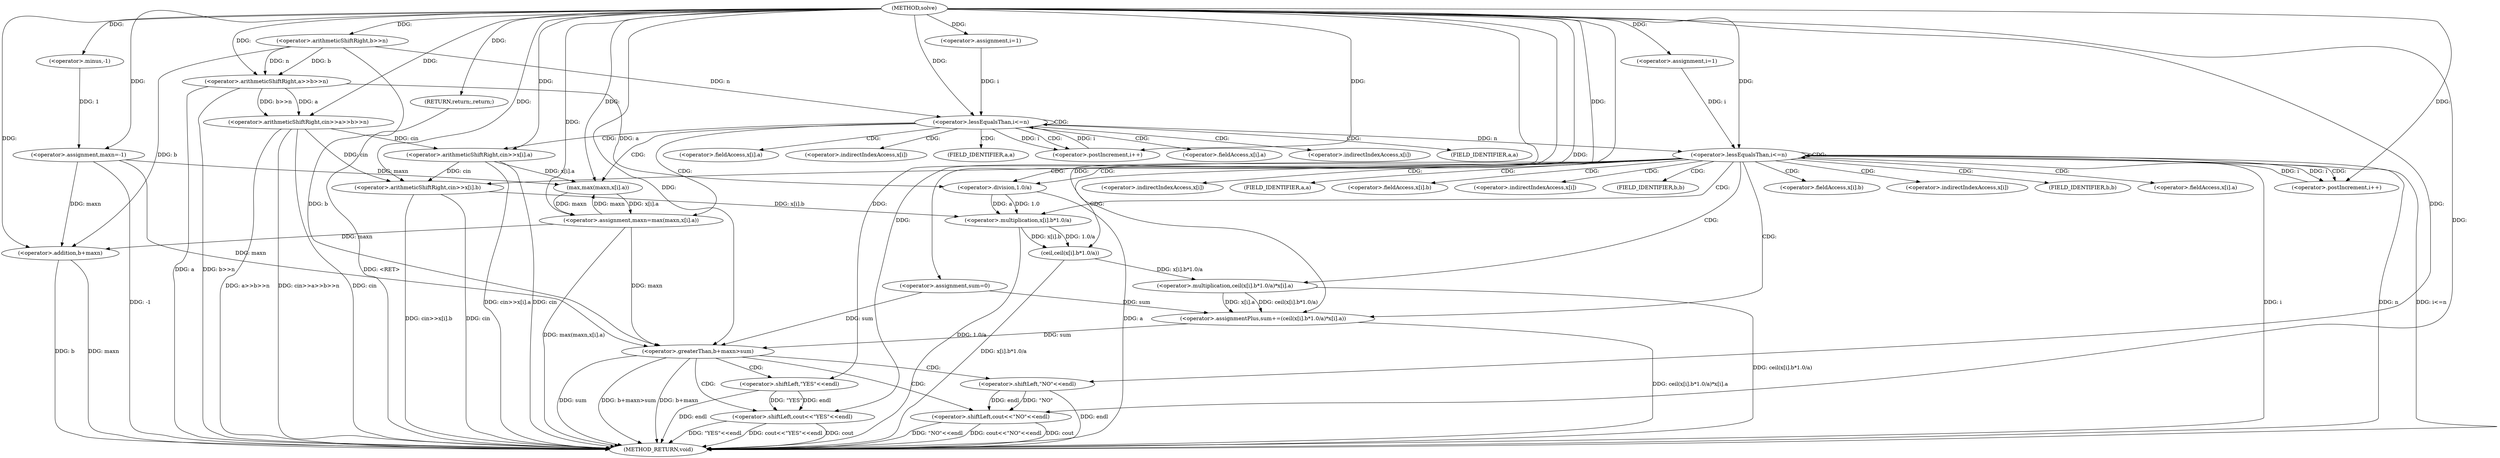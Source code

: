digraph "solve" {  
"1000105" [label = "(METHOD,solve)" ]
"1000202" [label = "(METHOD_RETURN,void)" ]
"1000107" [label = "(<operator>.arithmeticShiftRight,cin>>a>>b>>n)" ]
"1000114" [label = "(<operator>.assignment,maxn=-1)" ]
"1000118" [label = "(<operator>.assignment,sum=0)" ]
"1000201" [label = "(RETURN,return;,return;)" ]
"1000123" [label = "(<operator>.assignment,i=1)" ]
"1000126" [label = "(<operator>.lessEqualsThan,i<=n)" ]
"1000129" [label = "(<operator>.postIncrement,i++)" ]
"1000150" [label = "(<operator>.assignment,i=1)" ]
"1000153" [label = "(<operator>.lessEqualsThan,i<=n)" ]
"1000156" [label = "(<operator>.postIncrement,i++)" ]
"1000185" [label = "(<operator>.greaterThan,b+maxn>sum)" ]
"1000190" [label = "(<operator>.shiftLeft,cout<<\"YES\"<<endl)" ]
"1000109" [label = "(<operator>.arithmeticShiftRight,a>>b>>n)" ]
"1000116" [label = "(<operator>.minus,-1)" ]
"1000132" [label = "(<operator>.arithmeticShiftRight,cin>>x[i].a)" ]
"1000139" [label = "(<operator>.assignment,maxn=max(maxn,x[i].a))" ]
"1000159" [label = "(<operator>.arithmeticShiftRight,cin>>x[i].b)" ]
"1000166" [label = "(<operator>.assignmentPlus,sum+=(ceil(x[i].b*1.0/a)*x[i].a))" ]
"1000196" [label = "(<operator>.shiftLeft,cout<<\"NO\"<<endl)" ]
"1000111" [label = "(<operator>.arithmeticShiftRight,b>>n)" ]
"1000186" [label = "(<operator>.addition,b+maxn)" ]
"1000192" [label = "(<operator>.shiftLeft,\"YES\"<<endl)" ]
"1000141" [label = "(max,max(maxn,x[i].a))" ]
"1000168" [label = "(<operator>.multiplication,ceil(x[i].b*1.0/a)*x[i].a)" ]
"1000198" [label = "(<operator>.shiftLeft,\"NO\"<<endl)" ]
"1000169" [label = "(ceil,ceil(x[i].b*1.0/a))" ]
"1000170" [label = "(<operator>.multiplication,x[i].b*1.0/a)" ]
"1000176" [label = "(<operator>.division,1.0/a)" ]
"1000134" [label = "(<operator>.fieldAccess,x[i].a)" ]
"1000161" [label = "(<operator>.fieldAccess,x[i].b)" ]
"1000135" [label = "(<operator>.indirectIndexAccess,x[i])" ]
"1000138" [label = "(FIELD_IDENTIFIER,a,a)" ]
"1000143" [label = "(<operator>.fieldAccess,x[i].a)" ]
"1000162" [label = "(<operator>.indirectIndexAccess,x[i])" ]
"1000165" [label = "(FIELD_IDENTIFIER,b,b)" ]
"1000179" [label = "(<operator>.fieldAccess,x[i].a)" ]
"1000144" [label = "(<operator>.indirectIndexAccess,x[i])" ]
"1000147" [label = "(FIELD_IDENTIFIER,a,a)" ]
"1000180" [label = "(<operator>.indirectIndexAccess,x[i])" ]
"1000183" [label = "(FIELD_IDENTIFIER,a,a)" ]
"1000171" [label = "(<operator>.fieldAccess,x[i].b)" ]
"1000172" [label = "(<operator>.indirectIndexAccess,x[i])" ]
"1000175" [label = "(FIELD_IDENTIFIER,b,b)" ]
  "1000201" -> "1000202"  [ label = "DDG: <RET>"] 
  "1000107" -> "1000202"  [ label = "DDG: cin"] 
  "1000109" -> "1000202"  [ label = "DDG: a"] 
  "1000109" -> "1000202"  [ label = "DDG: b>>n"] 
  "1000107" -> "1000202"  [ label = "DDG: a>>b>>n"] 
  "1000107" -> "1000202"  [ label = "DDG: cin>>a>>b>>n"] 
  "1000114" -> "1000202"  [ label = "DDG: -1"] 
  "1000153" -> "1000202"  [ label = "DDG: i"] 
  "1000153" -> "1000202"  [ label = "DDG: n"] 
  "1000153" -> "1000202"  [ label = "DDG: i<=n"] 
  "1000186" -> "1000202"  [ label = "DDG: b"] 
  "1000186" -> "1000202"  [ label = "DDG: maxn"] 
  "1000185" -> "1000202"  [ label = "DDG: b+maxn"] 
  "1000185" -> "1000202"  [ label = "DDG: sum"] 
  "1000185" -> "1000202"  [ label = "DDG: b+maxn>sum"] 
  "1000196" -> "1000202"  [ label = "DDG: cout"] 
  "1000198" -> "1000202"  [ label = "DDG: endl"] 
  "1000196" -> "1000202"  [ label = "DDG: \"NO\"<<endl"] 
  "1000196" -> "1000202"  [ label = "DDG: cout<<\"NO\"<<endl"] 
  "1000190" -> "1000202"  [ label = "DDG: cout"] 
  "1000192" -> "1000202"  [ label = "DDG: endl"] 
  "1000190" -> "1000202"  [ label = "DDG: \"YES\"<<endl"] 
  "1000190" -> "1000202"  [ label = "DDG: cout<<\"YES\"<<endl"] 
  "1000159" -> "1000202"  [ label = "DDG: cin"] 
  "1000159" -> "1000202"  [ label = "DDG: cin>>x[i].b"] 
  "1000176" -> "1000202"  [ label = "DDG: a"] 
  "1000170" -> "1000202"  [ label = "DDG: 1.0/a"] 
  "1000169" -> "1000202"  [ label = "DDG: x[i].b*1.0/a"] 
  "1000168" -> "1000202"  [ label = "DDG: ceil(x[i].b*1.0/a)"] 
  "1000166" -> "1000202"  [ label = "DDG: ceil(x[i].b*1.0/a)*x[i].a"] 
  "1000132" -> "1000202"  [ label = "DDG: cin"] 
  "1000132" -> "1000202"  [ label = "DDG: cin>>x[i].a"] 
  "1000139" -> "1000202"  [ label = "DDG: max(maxn,x[i].a)"] 
  "1000116" -> "1000114"  [ label = "DDG: 1"] 
  "1000105" -> "1000118"  [ label = "DDG: "] 
  "1000105" -> "1000201"  [ label = "DDG: "] 
  "1000105" -> "1000107"  [ label = "DDG: "] 
  "1000109" -> "1000107"  [ label = "DDG: a"] 
  "1000109" -> "1000107"  [ label = "DDG: b>>n"] 
  "1000105" -> "1000114"  [ label = "DDG: "] 
  "1000105" -> "1000123"  [ label = "DDG: "] 
  "1000105" -> "1000150"  [ label = "DDG: "] 
  "1000105" -> "1000109"  [ label = "DDG: "] 
  "1000111" -> "1000109"  [ label = "DDG: b"] 
  "1000111" -> "1000109"  [ label = "DDG: n"] 
  "1000105" -> "1000116"  [ label = "DDG: "] 
  "1000123" -> "1000126"  [ label = "DDG: i"] 
  "1000129" -> "1000126"  [ label = "DDG: i"] 
  "1000105" -> "1000126"  [ label = "DDG: "] 
  "1000111" -> "1000126"  [ label = "DDG: n"] 
  "1000126" -> "1000129"  [ label = "DDG: i"] 
  "1000105" -> "1000129"  [ label = "DDG: "] 
  "1000141" -> "1000139"  [ label = "DDG: maxn"] 
  "1000141" -> "1000139"  [ label = "DDG: x[i].a"] 
  "1000150" -> "1000153"  [ label = "DDG: i"] 
  "1000156" -> "1000153"  [ label = "DDG: i"] 
  "1000105" -> "1000153"  [ label = "DDG: "] 
  "1000126" -> "1000153"  [ label = "DDG: n"] 
  "1000153" -> "1000156"  [ label = "DDG: i"] 
  "1000105" -> "1000156"  [ label = "DDG: "] 
  "1000168" -> "1000166"  [ label = "DDG: x[i].a"] 
  "1000168" -> "1000166"  [ label = "DDG: ceil(x[i].b*1.0/a)"] 
  "1000114" -> "1000185"  [ label = "DDG: maxn"] 
  "1000139" -> "1000185"  [ label = "DDG: maxn"] 
  "1000105" -> "1000185"  [ label = "DDG: "] 
  "1000111" -> "1000185"  [ label = "DDG: b"] 
  "1000118" -> "1000185"  [ label = "DDG: sum"] 
  "1000166" -> "1000185"  [ label = "DDG: sum"] 
  "1000105" -> "1000190"  [ label = "DDG: "] 
  "1000192" -> "1000190"  [ label = "DDG: \"YES\""] 
  "1000192" -> "1000190"  [ label = "DDG: endl"] 
  "1000105" -> "1000111"  [ label = "DDG: "] 
  "1000107" -> "1000132"  [ label = "DDG: cin"] 
  "1000105" -> "1000132"  [ label = "DDG: "] 
  "1000105" -> "1000139"  [ label = "DDG: "] 
  "1000107" -> "1000159"  [ label = "DDG: cin"] 
  "1000132" -> "1000159"  [ label = "DDG: cin"] 
  "1000105" -> "1000159"  [ label = "DDG: "] 
  "1000118" -> "1000166"  [ label = "DDG: sum"] 
  "1000105" -> "1000166"  [ label = "DDG: "] 
  "1000111" -> "1000186"  [ label = "DDG: b"] 
  "1000105" -> "1000186"  [ label = "DDG: "] 
  "1000114" -> "1000186"  [ label = "DDG: maxn"] 
  "1000139" -> "1000186"  [ label = "DDG: maxn"] 
  "1000105" -> "1000192"  [ label = "DDG: "] 
  "1000105" -> "1000196"  [ label = "DDG: "] 
  "1000198" -> "1000196"  [ label = "DDG: endl"] 
  "1000198" -> "1000196"  [ label = "DDG: \"NO\""] 
  "1000114" -> "1000141"  [ label = "DDG: maxn"] 
  "1000139" -> "1000141"  [ label = "DDG: maxn"] 
  "1000105" -> "1000141"  [ label = "DDG: "] 
  "1000132" -> "1000141"  [ label = "DDG: x[i].a"] 
  "1000169" -> "1000168"  [ label = "DDG: x[i].b*1.0/a"] 
  "1000105" -> "1000198"  [ label = "DDG: "] 
  "1000170" -> "1000169"  [ label = "DDG: x[i].b"] 
  "1000170" -> "1000169"  [ label = "DDG: 1.0/a"] 
  "1000159" -> "1000170"  [ label = "DDG: x[i].b"] 
  "1000176" -> "1000170"  [ label = "DDG: a"] 
  "1000176" -> "1000170"  [ label = "DDG: 1.0"] 
  "1000105" -> "1000176"  [ label = "DDG: "] 
  "1000109" -> "1000176"  [ label = "DDG: a"] 
  "1000126" -> "1000141"  [ label = "CDG: "] 
  "1000126" -> "1000139"  [ label = "CDG: "] 
  "1000126" -> "1000135"  [ label = "CDG: "] 
  "1000126" -> "1000144"  [ label = "CDG: "] 
  "1000126" -> "1000143"  [ label = "CDG: "] 
  "1000126" -> "1000126"  [ label = "CDG: "] 
  "1000126" -> "1000132"  [ label = "CDG: "] 
  "1000126" -> "1000129"  [ label = "CDG: "] 
  "1000126" -> "1000147"  [ label = "CDG: "] 
  "1000126" -> "1000138"  [ label = "CDG: "] 
  "1000126" -> "1000134"  [ label = "CDG: "] 
  "1000153" -> "1000153"  [ label = "CDG: "] 
  "1000153" -> "1000156"  [ label = "CDG: "] 
  "1000153" -> "1000161"  [ label = "CDG: "] 
  "1000153" -> "1000166"  [ label = "CDG: "] 
  "1000153" -> "1000180"  [ label = "CDG: "] 
  "1000153" -> "1000183"  [ label = "CDG: "] 
  "1000153" -> "1000165"  [ label = "CDG: "] 
  "1000153" -> "1000172"  [ label = "CDG: "] 
  "1000153" -> "1000169"  [ label = "CDG: "] 
  "1000153" -> "1000168"  [ label = "CDG: "] 
  "1000153" -> "1000159"  [ label = "CDG: "] 
  "1000153" -> "1000175"  [ label = "CDG: "] 
  "1000153" -> "1000170"  [ label = "CDG: "] 
  "1000153" -> "1000171"  [ label = "CDG: "] 
  "1000153" -> "1000179"  [ label = "CDG: "] 
  "1000153" -> "1000176"  [ label = "CDG: "] 
  "1000153" -> "1000162"  [ label = "CDG: "] 
  "1000185" -> "1000196"  [ label = "CDG: "] 
  "1000185" -> "1000190"  [ label = "CDG: "] 
  "1000185" -> "1000192"  [ label = "CDG: "] 
  "1000185" -> "1000198"  [ label = "CDG: "] 
}
